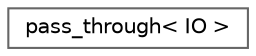 digraph "类继承关系图"
{
 // LATEX_PDF_SIZE
  bgcolor="transparent";
  edge [fontname=Helvetica,fontsize=10,labelfontname=Helvetica,labelfontsize=10];
  node [fontname=Helvetica,fontsize=10,shape=box,height=0.2,width=0.4];
  rankdir="LR";
  Node0 [id="Node000000",label="pass_through\< IO \>",height=0.2,width=0.4,color="grey40", fillcolor="white", style="filled",URL="$structpass__through.html",tooltip=" "];
}
